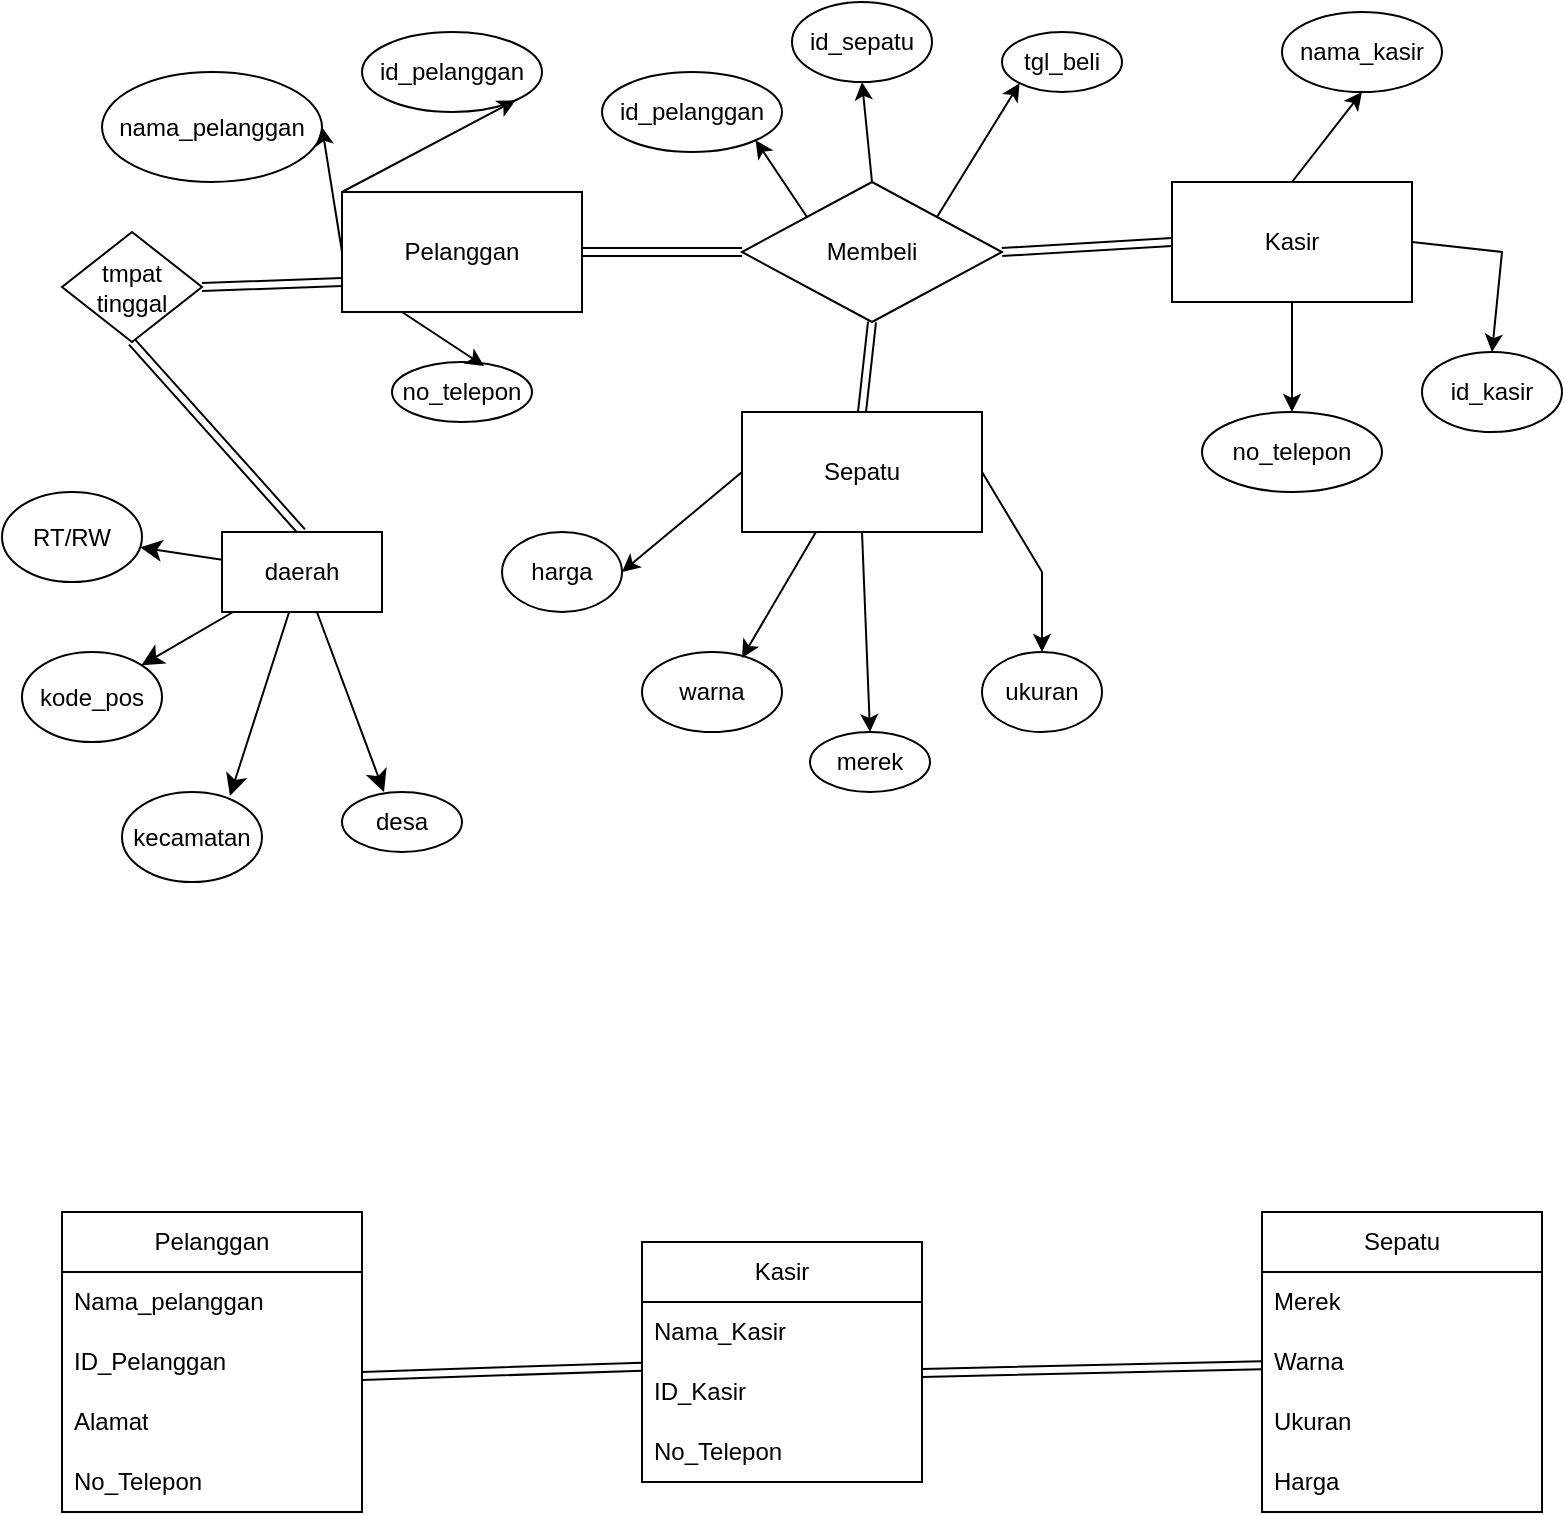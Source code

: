 <mxfile version="24.7.17">
  <diagram name="Halaman-1" id="o9pXHZw99_OWVBRJ5fto">
    <mxGraphModel dx="880" dy="520" grid="1" gridSize="10" guides="1" tooltips="1" connect="1" arrows="1" fold="1" page="1" pageScale="1" pageWidth="827" pageHeight="1169" math="0" shadow="0">
      <root>
        <mxCell id="0" />
        <mxCell id="1" parent="0" />
        <mxCell id="FdAaFISNEp6fR4pndsd6-6" value="Pelanggan" style="rounded=0;whiteSpace=wrap;html=1;" parent="1" vertex="1">
          <mxGeometry x="180" y="110" width="120" height="60" as="geometry" />
        </mxCell>
        <mxCell id="FdAaFISNEp6fR4pndsd6-8" value="Membeli" style="rhombus;whiteSpace=wrap;html=1;" parent="1" vertex="1">
          <mxGeometry x="380" y="105" width="130" height="70" as="geometry" />
        </mxCell>
        <mxCell id="FdAaFISNEp6fR4pndsd6-9" value="Sepatu" style="rounded=0;whiteSpace=wrap;html=1;" parent="1" vertex="1">
          <mxGeometry x="380" y="220" width="120" height="60" as="geometry" />
        </mxCell>
        <mxCell id="FdAaFISNEp6fR4pndsd6-12" value="Kasir" style="rounded=0;whiteSpace=wrap;html=1;" parent="1" vertex="1">
          <mxGeometry x="595" y="105" width="120" height="60" as="geometry" />
        </mxCell>
        <mxCell id="FdAaFISNEp6fR4pndsd6-15" value="" style="shape=link;html=1;rounded=0;entryX=0;entryY=0.5;entryDx=0;entryDy=0;exitX=1;exitY=0.5;exitDx=0;exitDy=0;" parent="1" source="FdAaFISNEp6fR4pndsd6-6" target="FdAaFISNEp6fR4pndsd6-8" edge="1">
          <mxGeometry width="100" relative="1" as="geometry">
            <mxPoint x="280" y="140" as="sourcePoint" />
            <mxPoint x="350" y="139.5" as="targetPoint" />
          </mxGeometry>
        </mxCell>
        <mxCell id="FdAaFISNEp6fR4pndsd6-16" value="" style="shape=link;html=1;rounded=0;entryX=0;entryY=0.5;entryDx=0;entryDy=0;exitX=1;exitY=0.5;exitDx=0;exitDy=0;" parent="1" source="FdAaFISNEp6fR4pndsd6-8" target="FdAaFISNEp6fR4pndsd6-12" edge="1">
          <mxGeometry width="100" relative="1" as="geometry">
            <mxPoint x="510" y="139.5" as="sourcePoint" />
            <mxPoint x="640" y="140" as="targetPoint" />
          </mxGeometry>
        </mxCell>
        <mxCell id="FdAaFISNEp6fR4pndsd6-17" value="" style="shape=link;html=1;rounded=0;entryX=0.5;entryY=0;entryDx=0;entryDy=0;exitX=0.5;exitY=1;exitDx=0;exitDy=0;" parent="1" source="FdAaFISNEp6fR4pndsd6-8" target="FdAaFISNEp6fR4pndsd6-9" edge="1">
          <mxGeometry width="100" relative="1" as="geometry">
            <mxPoint x="360" y="200" as="sourcePoint" />
            <mxPoint x="460" y="200" as="targetPoint" />
          </mxGeometry>
        </mxCell>
        <mxCell id="FdAaFISNEp6fR4pndsd6-18" value="nama_pelanggan" style="ellipse;whiteSpace=wrap;html=1;" parent="1" vertex="1">
          <mxGeometry x="60" y="50" width="110" height="55" as="geometry" />
        </mxCell>
        <mxCell id="FdAaFISNEp6fR4pndsd6-21" value="no_telepon" style="ellipse;whiteSpace=wrap;html=1;" parent="1" vertex="1">
          <mxGeometry x="205" y="195" width="70" height="30" as="geometry" />
        </mxCell>
        <mxCell id="FdAaFISNEp6fR4pndsd6-22" value="" style="endArrow=classic;html=1;rounded=0;entryX=0.657;entryY=0.067;entryDx=0;entryDy=0;entryPerimeter=0;exitX=0.25;exitY=1;exitDx=0;exitDy=0;exitPerimeter=0;" parent="1" target="FdAaFISNEp6fR4pndsd6-21" edge="1" source="FdAaFISNEp6fR4pndsd6-6">
          <mxGeometry width="50" height="50" relative="1" as="geometry">
            <mxPoint x="210" y="175" as="sourcePoint" />
            <mxPoint x="210" y="235" as="targetPoint" />
          </mxGeometry>
        </mxCell>
        <mxCell id="FdAaFISNEp6fR4pndsd6-24" value="" style="endArrow=classic;html=1;rounded=0;exitX=0;exitY=0.5;exitDx=0;exitDy=0;entryX=1;entryY=0.5;entryDx=0;entryDy=0;" parent="1" source="FdAaFISNEp6fR4pndsd6-6" target="FdAaFISNEp6fR4pndsd6-18" edge="1">
          <mxGeometry width="50" height="50" relative="1" as="geometry">
            <mxPoint x="120" y="140" as="sourcePoint" />
            <mxPoint x="80" y="139.5" as="targetPoint" />
          </mxGeometry>
        </mxCell>
        <mxCell id="FdAaFISNEp6fR4pndsd6-25" value="id_pelanggan" style="ellipse;whiteSpace=wrap;html=1;" parent="1" vertex="1">
          <mxGeometry x="190" y="30" width="90" height="40" as="geometry" />
        </mxCell>
        <mxCell id="FdAaFISNEp6fR4pndsd6-26" value="" style="endArrow=classic;html=1;rounded=0;exitX=0;exitY=0;exitDx=0;exitDy=0;entryX=1;entryY=1;entryDx=0;entryDy=0;" parent="1" source="FdAaFISNEp6fR4pndsd6-6" target="FdAaFISNEp6fR4pndsd6-25" edge="1">
          <mxGeometry width="50" height="50" relative="1" as="geometry">
            <mxPoint x="170" y="110" as="sourcePoint" />
            <mxPoint x="120" y="80" as="targetPoint" />
          </mxGeometry>
        </mxCell>
        <mxCell id="FdAaFISNEp6fR4pndsd6-27" value="id_sepatu" style="ellipse;whiteSpace=wrap;html=1;" parent="1" vertex="1">
          <mxGeometry x="405" y="15" width="70" height="40" as="geometry" />
        </mxCell>
        <mxCell id="FdAaFISNEp6fR4pndsd6-29" value="" style="endArrow=classic;html=1;rounded=0;entryX=0.5;entryY=1;entryDx=0;entryDy=0;exitX=0.5;exitY=0;exitDx=0;exitDy=0;" parent="1" source="FdAaFISNEp6fR4pndsd6-8" target="FdAaFISNEp6fR4pndsd6-27" edge="1">
          <mxGeometry width="50" height="50" relative="1" as="geometry">
            <mxPoint x="440" y="110" as="sourcePoint" />
            <mxPoint x="490" y="60" as="targetPoint" />
          </mxGeometry>
        </mxCell>
        <mxCell id="FdAaFISNEp6fR4pndsd6-30" value="tgl_beli" style="ellipse;whiteSpace=wrap;html=1;" parent="1" vertex="1">
          <mxGeometry x="510" y="30" width="60" height="30" as="geometry" />
        </mxCell>
        <mxCell id="FdAaFISNEp6fR4pndsd6-31" value="" style="endArrow=classic;html=1;rounded=0;entryX=0;entryY=1;entryDx=0;entryDy=0;exitX=1;exitY=0;exitDx=0;exitDy=0;" parent="1" source="FdAaFISNEp6fR4pndsd6-8" target="FdAaFISNEp6fR4pndsd6-30" edge="1">
          <mxGeometry width="50" height="50" relative="1" as="geometry">
            <mxPoint x="470" y="115" as="sourcePoint" />
            <mxPoint x="520" y="65" as="targetPoint" />
          </mxGeometry>
        </mxCell>
        <mxCell id="FdAaFISNEp6fR4pndsd6-32" value="id_pelanggan" style="ellipse;whiteSpace=wrap;html=1;" parent="1" vertex="1">
          <mxGeometry x="310" y="50" width="90" height="40" as="geometry" />
        </mxCell>
        <mxCell id="FdAaFISNEp6fR4pndsd6-33" value="" style="endArrow=classic;html=1;rounded=0;exitX=0;exitY=0;exitDx=0;exitDy=0;entryX=1;entryY=1;entryDx=0;entryDy=0;" parent="1" source="FdAaFISNEp6fR4pndsd6-8" target="FdAaFISNEp6fR4pndsd6-32" edge="1">
          <mxGeometry width="50" height="50" relative="1" as="geometry">
            <mxPoint x="414" y="115" as="sourcePoint" />
            <mxPoint x="374" y="75" as="targetPoint" />
          </mxGeometry>
        </mxCell>
        <mxCell id="x6Jf4p7vkWgValCq2bdN-2" value="nama_kasir" style="ellipse;whiteSpace=wrap;html=1;" parent="1" vertex="1">
          <mxGeometry x="650" y="20" width="80" height="40" as="geometry" />
        </mxCell>
        <mxCell id="x6Jf4p7vkWgValCq2bdN-3" value="" style="endArrow=classic;html=1;rounded=0;exitX=0.5;exitY=0;exitDx=0;exitDy=0;entryX=0.5;entryY=1;entryDx=0;entryDy=0;" parent="1" source="FdAaFISNEp6fR4pndsd6-12" target="x6Jf4p7vkWgValCq2bdN-2" edge="1">
          <mxGeometry width="50" height="50" relative="1" as="geometry">
            <mxPoint x="630" y="110" as="sourcePoint" />
            <mxPoint x="680" y="60" as="targetPoint" />
          </mxGeometry>
        </mxCell>
        <mxCell id="x6Jf4p7vkWgValCq2bdN-4" value="no_telepon" style="ellipse;whiteSpace=wrap;html=1;" parent="1" vertex="1">
          <mxGeometry x="610" y="220" width="90" height="40" as="geometry" />
        </mxCell>
        <mxCell id="x6Jf4p7vkWgValCq2bdN-5" value="" style="endArrow=classic;html=1;rounded=0;entryX=0.5;entryY=0;entryDx=0;entryDy=0;exitX=0.5;exitY=1;exitDx=0;exitDy=0;" parent="1" source="FdAaFISNEp6fR4pndsd6-12" target="x6Jf4p7vkWgValCq2bdN-4" edge="1">
          <mxGeometry width="50" height="50" relative="1" as="geometry">
            <mxPoint x="670" y="170" as="sourcePoint" />
            <mxPoint x="680" y="230" as="targetPoint" />
          </mxGeometry>
        </mxCell>
        <mxCell id="x6Jf4p7vkWgValCq2bdN-6" value="id_kasir" style="ellipse;whiteSpace=wrap;html=1;" parent="1" vertex="1">
          <mxGeometry x="720" y="190" width="70" height="40" as="geometry" />
        </mxCell>
        <mxCell id="x6Jf4p7vkWgValCq2bdN-7" value="" style="endArrow=classic;html=1;rounded=0;entryX=0.5;entryY=0;entryDx=0;entryDy=0;exitX=1;exitY=0.5;exitDx=0;exitDy=0;" parent="1" source="FdAaFISNEp6fR4pndsd6-12" target="x6Jf4p7vkWgValCq2bdN-6" edge="1">
          <mxGeometry width="50" height="50" relative="1" as="geometry">
            <mxPoint x="730" y="155" as="sourcePoint" />
            <mxPoint x="780" y="105" as="targetPoint" />
            <Array as="points">
              <mxPoint x="760" y="140" />
            </Array>
          </mxGeometry>
        </mxCell>
        <mxCell id="x6Jf4p7vkWgValCq2bdN-8" value="merek" style="ellipse;whiteSpace=wrap;html=1;" parent="1" vertex="1">
          <mxGeometry x="414" y="380" width="60" height="30" as="geometry" />
        </mxCell>
        <mxCell id="x6Jf4p7vkWgValCq2bdN-9" value="" style="endArrow=classic;html=1;rounded=0;exitX=0.5;exitY=1;exitDx=0;exitDy=0;entryX=0.5;entryY=0;entryDx=0;entryDy=0;" parent="1" source="FdAaFISNEp6fR4pndsd6-9" target="x6Jf4p7vkWgValCq2bdN-8" edge="1">
          <mxGeometry width="50" height="50" relative="1" as="geometry">
            <mxPoint x="439.5" y="320" as="sourcePoint" />
            <mxPoint x="450" y="380" as="targetPoint" />
          </mxGeometry>
        </mxCell>
        <mxCell id="x6Jf4p7vkWgValCq2bdN-10" value="harga" style="ellipse;whiteSpace=wrap;html=1;" parent="1" vertex="1">
          <mxGeometry x="260" y="280" width="60" height="40" as="geometry" />
        </mxCell>
        <mxCell id="x6Jf4p7vkWgValCq2bdN-11" value="" style="endArrow=classic;html=1;rounded=0;exitX=0;exitY=0.5;exitDx=0;exitDy=0;entryX=1;entryY=0.5;entryDx=0;entryDy=0;" parent="1" source="FdAaFISNEp6fR4pndsd6-9" target="x6Jf4p7vkWgValCq2bdN-10" edge="1">
          <mxGeometry width="50" height="50" relative="1" as="geometry">
            <mxPoint x="375" y="299.5" as="sourcePoint" />
            <mxPoint x="320" y="299.5" as="targetPoint" />
          </mxGeometry>
        </mxCell>
        <mxCell id="x6Jf4p7vkWgValCq2bdN-12" value="ukuran" style="ellipse;whiteSpace=wrap;html=1;" parent="1" vertex="1">
          <mxGeometry x="500" y="340" width="60" height="40" as="geometry" />
        </mxCell>
        <mxCell id="x6Jf4p7vkWgValCq2bdN-13" value="" style="endArrow=classic;html=1;rounded=0;entryX=0.5;entryY=0;entryDx=0;entryDy=0;exitX=1;exitY=0.5;exitDx=0;exitDy=0;" parent="1" source="FdAaFISNEp6fR4pndsd6-9" target="x6Jf4p7vkWgValCq2bdN-12" edge="1">
          <mxGeometry width="50" height="50" relative="1" as="geometry">
            <mxPoint x="500" y="290" as="sourcePoint" />
            <mxPoint x="560" y="280" as="targetPoint" />
            <Array as="points">
              <mxPoint x="530" y="300" />
            </Array>
          </mxGeometry>
        </mxCell>
        <mxCell id="x6Jf4p7vkWgValCq2bdN-14" value="warna" style="ellipse;whiteSpace=wrap;html=1;" parent="1" vertex="1">
          <mxGeometry x="330" y="340" width="70" height="40" as="geometry" />
        </mxCell>
        <mxCell id="x6Jf4p7vkWgValCq2bdN-16" value="" style="endArrow=classic;html=1;rounded=0;entryX=0.714;entryY=0.075;entryDx=0;entryDy=0;entryPerimeter=0;exitX=0.308;exitY=1;exitDx=0;exitDy=0;exitPerimeter=0;" parent="1" source="FdAaFISNEp6fR4pndsd6-9" target="x6Jf4p7vkWgValCq2bdN-14" edge="1">
          <mxGeometry width="50" height="50" relative="1" as="geometry">
            <mxPoint x="414" y="280" as="sourcePoint" />
            <mxPoint x="364" y="360" as="targetPoint" />
          </mxGeometry>
        </mxCell>
        <mxCell id="x6Jf4p7vkWgValCq2bdN-17" value="Pelanggan" style="swimlane;fontStyle=0;childLayout=stackLayout;horizontal=1;startSize=30;horizontalStack=0;resizeParent=1;resizeParentMax=0;resizeLast=0;collapsible=1;marginBottom=0;whiteSpace=wrap;html=1;" parent="1" vertex="1">
          <mxGeometry x="40" y="620" width="150" height="150" as="geometry" />
        </mxCell>
        <mxCell id="x6Jf4p7vkWgValCq2bdN-18" value="Nama_pelanggan" style="text;strokeColor=none;fillColor=none;align=left;verticalAlign=middle;spacingLeft=4;spacingRight=4;overflow=hidden;points=[[0,0.5],[1,0.5]];portConstraint=eastwest;rotatable=0;whiteSpace=wrap;html=1;" parent="x6Jf4p7vkWgValCq2bdN-17" vertex="1">
          <mxGeometry y="30" width="150" height="30" as="geometry" />
        </mxCell>
        <mxCell id="x6Jf4p7vkWgValCq2bdN-19" value="ID_Pelanggan" style="text;strokeColor=none;fillColor=none;align=left;verticalAlign=middle;spacingLeft=4;spacingRight=4;overflow=hidden;points=[[0,0.5],[1,0.5]];portConstraint=eastwest;rotatable=0;whiteSpace=wrap;html=1;" parent="x6Jf4p7vkWgValCq2bdN-17" vertex="1">
          <mxGeometry y="60" width="150" height="30" as="geometry" />
        </mxCell>
        <mxCell id="x6Jf4p7vkWgValCq2bdN-20" value="&lt;div&gt;Alamat&lt;/div&gt;" style="text;strokeColor=none;fillColor=none;align=left;verticalAlign=middle;spacingLeft=4;spacingRight=4;overflow=hidden;points=[[0,0.5],[1,0.5]];portConstraint=eastwest;rotatable=0;whiteSpace=wrap;html=1;" parent="x6Jf4p7vkWgValCq2bdN-17" vertex="1">
          <mxGeometry y="90" width="150" height="30" as="geometry" />
        </mxCell>
        <mxCell id="x6Jf4p7vkWgValCq2bdN-22" value="No_Telepon" style="text;strokeColor=none;fillColor=none;align=left;verticalAlign=middle;spacingLeft=4;spacingRight=4;overflow=hidden;points=[[0,0.5],[1,0.5]];portConstraint=eastwest;rotatable=0;whiteSpace=wrap;html=1;" parent="x6Jf4p7vkWgValCq2bdN-17" vertex="1">
          <mxGeometry y="120" width="150" height="30" as="geometry" />
        </mxCell>
        <mxCell id="x6Jf4p7vkWgValCq2bdN-23" value="" style="shape=link;html=1;rounded=0;exitX=1;exitY=0.733;exitDx=0;exitDy=0;exitPerimeter=0;" parent="1" source="x6Jf4p7vkWgValCq2bdN-19" target="x6Jf4p7vkWgValCq2bdN-24" edge="1">
          <mxGeometry width="100" relative="1" as="geometry">
            <mxPoint x="180" y="544.5" as="sourcePoint" />
            <mxPoint x="280" y="544.5" as="targetPoint" />
          </mxGeometry>
        </mxCell>
        <mxCell id="x6Jf4p7vkWgValCq2bdN-24" value="Kasir" style="swimlane;fontStyle=0;childLayout=stackLayout;horizontal=1;startSize=30;horizontalStack=0;resizeParent=1;resizeParentMax=0;resizeLast=0;collapsible=1;marginBottom=0;whiteSpace=wrap;html=1;" parent="1" vertex="1">
          <mxGeometry x="330" y="635" width="140" height="120" as="geometry" />
        </mxCell>
        <mxCell id="x6Jf4p7vkWgValCq2bdN-25" value="Nama_Kasir" style="text;strokeColor=none;fillColor=none;align=left;verticalAlign=middle;spacingLeft=4;spacingRight=4;overflow=hidden;points=[[0,0.5],[1,0.5]];portConstraint=eastwest;rotatable=0;whiteSpace=wrap;html=1;" parent="x6Jf4p7vkWgValCq2bdN-24" vertex="1">
          <mxGeometry y="30" width="140" height="30" as="geometry" />
        </mxCell>
        <mxCell id="x6Jf4p7vkWgValCq2bdN-26" value="ID_Kasir" style="text;strokeColor=none;fillColor=none;align=left;verticalAlign=middle;spacingLeft=4;spacingRight=4;overflow=hidden;points=[[0,0.5],[1,0.5]];portConstraint=eastwest;rotatable=0;whiteSpace=wrap;html=1;" parent="x6Jf4p7vkWgValCq2bdN-24" vertex="1">
          <mxGeometry y="60" width="140" height="30" as="geometry" />
        </mxCell>
        <mxCell id="x6Jf4p7vkWgValCq2bdN-27" value="No_Telepon" style="text;strokeColor=none;fillColor=none;align=left;verticalAlign=middle;spacingLeft=4;spacingRight=4;overflow=hidden;points=[[0,0.5],[1,0.5]];portConstraint=eastwest;rotatable=0;whiteSpace=wrap;html=1;" parent="x6Jf4p7vkWgValCq2bdN-24" vertex="1">
          <mxGeometry y="90" width="140" height="30" as="geometry" />
        </mxCell>
        <mxCell id="x6Jf4p7vkWgValCq2bdN-28" value="" style="shape=link;html=1;rounded=0;exitX=1;exitY=0.183;exitDx=0;exitDy=0;exitPerimeter=0;" parent="1" source="x6Jf4p7vkWgValCq2bdN-26" target="x6Jf4p7vkWgValCq2bdN-29" edge="1">
          <mxGeometry width="100" relative="1" as="geometry">
            <mxPoint x="440" y="560" as="sourcePoint" />
            <mxPoint x="540" y="560" as="targetPoint" />
          </mxGeometry>
        </mxCell>
        <mxCell id="x6Jf4p7vkWgValCq2bdN-29" value="Sepatu" style="swimlane;fontStyle=0;childLayout=stackLayout;horizontal=1;startSize=30;horizontalStack=0;resizeParent=1;resizeParentMax=0;resizeLast=0;collapsible=1;marginBottom=0;whiteSpace=wrap;html=1;" parent="1" vertex="1">
          <mxGeometry x="640" y="620" width="140" height="150" as="geometry" />
        </mxCell>
        <mxCell id="x6Jf4p7vkWgValCq2bdN-30" value="Merek" style="text;strokeColor=none;fillColor=none;align=left;verticalAlign=middle;spacingLeft=4;spacingRight=4;overflow=hidden;points=[[0,0.5],[1,0.5]];portConstraint=eastwest;rotatable=0;whiteSpace=wrap;html=1;" parent="x6Jf4p7vkWgValCq2bdN-29" vertex="1">
          <mxGeometry y="30" width="140" height="30" as="geometry" />
        </mxCell>
        <mxCell id="x6Jf4p7vkWgValCq2bdN-31" value="Warna" style="text;strokeColor=none;fillColor=none;align=left;verticalAlign=middle;spacingLeft=4;spacingRight=4;overflow=hidden;points=[[0,0.5],[1,0.5]];portConstraint=eastwest;rotatable=0;whiteSpace=wrap;html=1;" parent="x6Jf4p7vkWgValCq2bdN-29" vertex="1">
          <mxGeometry y="60" width="140" height="30" as="geometry" />
        </mxCell>
        <mxCell id="x6Jf4p7vkWgValCq2bdN-32" value="Ukuran" style="text;strokeColor=none;fillColor=none;align=left;verticalAlign=middle;spacingLeft=4;spacingRight=4;overflow=hidden;points=[[0,0.5],[1,0.5]];portConstraint=eastwest;rotatable=0;whiteSpace=wrap;html=1;" parent="x6Jf4p7vkWgValCq2bdN-29" vertex="1">
          <mxGeometry y="90" width="140" height="30" as="geometry" />
        </mxCell>
        <mxCell id="x6Jf4p7vkWgValCq2bdN-33" value="Harga" style="text;strokeColor=none;fillColor=none;align=left;verticalAlign=middle;spacingLeft=4;spacingRight=4;overflow=hidden;points=[[0,0.5],[1,0.5]];portConstraint=eastwest;rotatable=0;whiteSpace=wrap;html=1;" parent="x6Jf4p7vkWgValCq2bdN-29" vertex="1">
          <mxGeometry y="120" width="140" height="30" as="geometry" />
        </mxCell>
        <mxCell id="x6Jf4p7vkWgValCq2bdN-34" style="edgeStyle=orthogonalEdgeStyle;rounded=0;orthogonalLoop=1;jettySize=auto;html=1;exitX=1;exitY=0.5;exitDx=0;exitDy=0;" parent="x6Jf4p7vkWgValCq2bdN-29" source="x6Jf4p7vkWgValCq2bdN-29" target="x6Jf4p7vkWgValCq2bdN-31" edge="1">
          <mxGeometry relative="1" as="geometry" />
        </mxCell>
        <mxCell id="dfrFXojmSZy_CV5JyTbo-5" style="edgeStyle=none;curved=1;rounded=0;orthogonalLoop=1;jettySize=auto;html=1;exitX=0;exitY=1;exitDx=0;exitDy=0;fontSize=12;startSize=8;endSize=8;" edge="1" parent="1">
          <mxGeometry relative="1" as="geometry">
            <mxPoint x="140" y="335" as="sourcePoint" />
            <mxPoint x="140" y="335" as="targetPoint" />
          </mxGeometry>
        </mxCell>
        <mxCell id="dfrFXojmSZy_CV5JyTbo-7" value="kode_pos" style="ellipse;whiteSpace=wrap;html=1;" vertex="1" parent="1">
          <mxGeometry x="20" y="340" width="70" height="45" as="geometry" />
        </mxCell>
        <mxCell id="dfrFXojmSZy_CV5JyTbo-8" value="desa" style="ellipse;whiteSpace=wrap;html=1;" vertex="1" parent="1">
          <mxGeometry x="180" y="410" width="60" height="30" as="geometry" />
        </mxCell>
        <mxCell id="dfrFXojmSZy_CV5JyTbo-11" value="kecamatan" style="ellipse;whiteSpace=wrap;html=1;" vertex="1" parent="1">
          <mxGeometry x="70" y="410" width="70" height="45" as="geometry" />
        </mxCell>
        <mxCell id="dfrFXojmSZy_CV5JyTbo-12" value="RT/RW" style="ellipse;whiteSpace=wrap;html=1;" vertex="1" parent="1">
          <mxGeometry x="10" y="260" width="70" height="45" as="geometry" />
        </mxCell>
        <mxCell id="dfrFXojmSZy_CV5JyTbo-14" value="" style="shape=link;html=1;rounded=0;fontSize=12;startSize=8;endSize=8;curved=1;entryX=0;entryY=0.75;entryDx=0;entryDy=0;exitX=1;exitY=0.5;exitDx=0;exitDy=0;" edge="1" parent="1" source="dfrFXojmSZy_CV5JyTbo-15" target="FdAaFISNEp6fR4pndsd6-6">
          <mxGeometry width="100" relative="1" as="geometry">
            <mxPoint x="110" y="150" as="sourcePoint" />
            <mxPoint x="170" y="150" as="targetPoint" />
          </mxGeometry>
        </mxCell>
        <mxCell id="dfrFXojmSZy_CV5JyTbo-15" value="tmpat tinggal" style="rhombus;whiteSpace=wrap;html=1;" vertex="1" parent="1">
          <mxGeometry x="40" y="130" width="70" height="55" as="geometry" />
        </mxCell>
        <mxCell id="dfrFXojmSZy_CV5JyTbo-17" value="" style="shape=link;html=1;rounded=0;fontSize=12;startSize=8;endSize=8;curved=1;exitX=0.5;exitY=1;exitDx=0;exitDy=0;entryX=0.5;entryY=0;entryDx=0;entryDy=0;" edge="1" parent="1" source="dfrFXojmSZy_CV5JyTbo-15" target="dfrFXojmSZy_CV5JyTbo-18">
          <mxGeometry width="100" relative="1" as="geometry">
            <mxPoint x="50" y="200" as="sourcePoint" />
            <mxPoint x="130" y="280" as="targetPoint" />
          </mxGeometry>
        </mxCell>
        <mxCell id="dfrFXojmSZy_CV5JyTbo-19" value="" style="edgeStyle=none;curved=1;rounded=0;orthogonalLoop=1;jettySize=auto;html=1;fontSize=12;startSize=8;endSize=8;" edge="1" parent="1" source="dfrFXojmSZy_CV5JyTbo-18" target="dfrFXojmSZy_CV5JyTbo-12">
          <mxGeometry relative="1" as="geometry" />
        </mxCell>
        <mxCell id="dfrFXojmSZy_CV5JyTbo-20" style="edgeStyle=none;curved=1;rounded=0;orthogonalLoop=1;jettySize=auto;html=1;entryX=1;entryY=0;entryDx=0;entryDy=0;fontSize=12;startSize=8;endSize=8;" edge="1" parent="1" source="dfrFXojmSZy_CV5JyTbo-18" target="dfrFXojmSZy_CV5JyTbo-7">
          <mxGeometry relative="1" as="geometry" />
        </mxCell>
        <mxCell id="dfrFXojmSZy_CV5JyTbo-18" value="daerah" style="rounded=0;whiteSpace=wrap;html=1;" vertex="1" parent="1">
          <mxGeometry x="120" y="280" width="80" height="40" as="geometry" />
        </mxCell>
        <mxCell id="dfrFXojmSZy_CV5JyTbo-21" style="edgeStyle=none;curved=1;rounded=0;orthogonalLoop=1;jettySize=auto;html=1;entryX=0.771;entryY=0.044;entryDx=0;entryDy=0;entryPerimeter=0;fontSize=12;startSize=8;endSize=8;" edge="1" parent="1" source="dfrFXojmSZy_CV5JyTbo-18" target="dfrFXojmSZy_CV5JyTbo-11">
          <mxGeometry relative="1" as="geometry" />
        </mxCell>
        <mxCell id="dfrFXojmSZy_CV5JyTbo-22" style="edgeStyle=none;curved=1;rounded=0;orthogonalLoop=1;jettySize=auto;html=1;entryX=0.35;entryY=0;entryDx=0;entryDy=0;entryPerimeter=0;fontSize=12;startSize=8;endSize=8;" edge="1" parent="1" source="dfrFXojmSZy_CV5JyTbo-18" target="dfrFXojmSZy_CV5JyTbo-8">
          <mxGeometry relative="1" as="geometry" />
        </mxCell>
      </root>
    </mxGraphModel>
  </diagram>
</mxfile>
